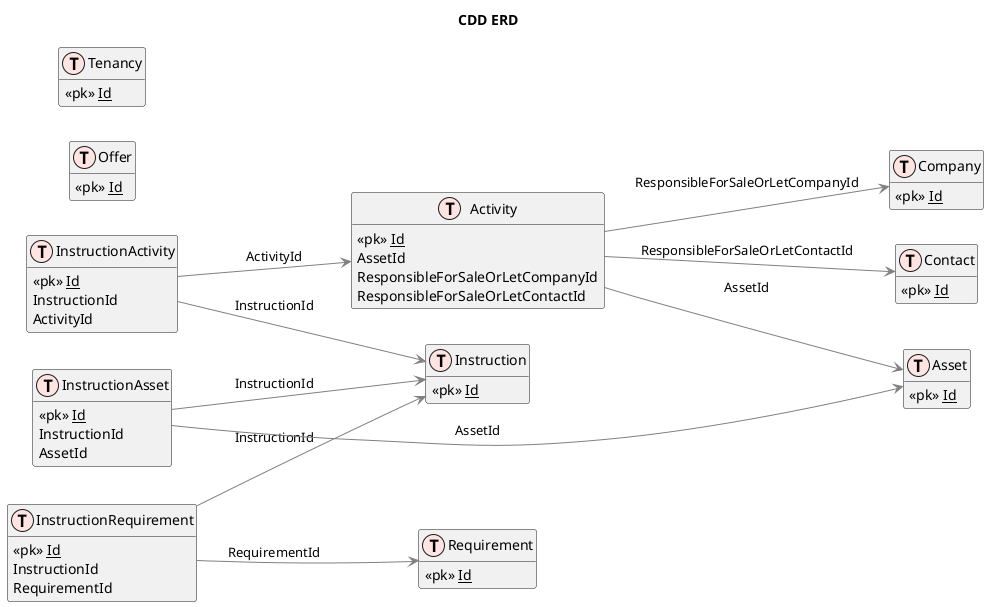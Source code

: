 @startuml

title CDD ERD 

left to right direction

!define table(x) class x << (T,mistyrose) >>   
!define view(x) class x << (V,lightblue) >>   
!define table(x) class x << (T,mistyrose) >>  
!define tr(x) class x << (R,red) >>  
!define tf(x) class x << (F,darkorange) >>   
!define af(x) class x << (F,white) >>   
!define fn(x) class x << (F,plum) >>   
!define fs(x) class x << (F,tan) >>   
!define ft(x) class x << (F,wheat) >>   
!define if(x) class x << (F,gaisboro) >>   
!define p(x) class x << (P,indianred) >>   
!define pc(x) class x << (P,lemonshiffon) >>   
!define x(x) class x << (P,linen) >>     
!define primary_key(x) <<pk>> <u>x</u>
!define foreign_key(x) <<fk>> <b>x</b>
!define link( k, y) k }--||  y
hide methods   
hide stereotypes  
skinparam classarrowcolor gray  

table( Contact)
{
    primary_key(Id)
}

table( Company)
{
    primary_key(Id)
}

table( Instruction)
{
    primary_key(Id)
}

table( Requirement)
{
    primary_key(Id)
}

table( InstructionRequirement)
{
    primary_key(Id)
    InstructionId
    RequirementId
}

table( InstructionActivity)
{
    primary_key(Id)
    InstructionId
    ActivityId
}

table( InstructionAsset)
{
    primary_key(Id)
    InstructionId
    AssetId
}


table( Offer)
{
    primary_key(Id)
}

table( Asset)
{
    primary_key(Id)
}

table( Tenancy)
{
    primary_key(Id)
}

table( Activity)
{
    primary_key(Id)
    AssetId
    ResponsibleForSaleOrLetCompanyId
    ResponsibleForSaleOrLetContactId
}

Activity --> Asset : AssetId
Activity --> Company : ResponsibleForSaleOrLetCompanyId
Activity --> Contact : ResponsibleForSaleOrLetContactId

InstructionRequirement --> Instruction : InstructionId
InstructionRequirement --> Requirement : RequirementId

InstructionActivity --> Instruction : InstructionId
InstructionActivity --> Activity : ActivityId

InstructionAsset --> Instruction : InstructionId
InstructionAsset --> Asset : AssetId


@enduml